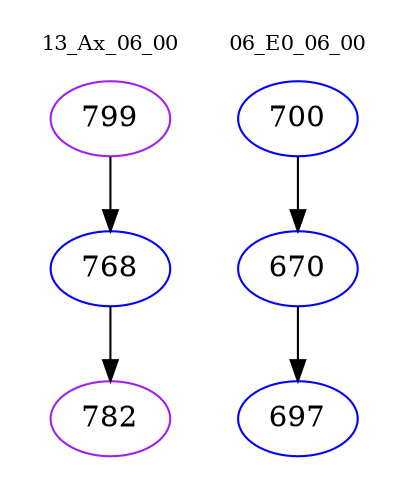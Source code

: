 digraph{
subgraph cluster_0 {
color = white
label = "13_Ax_06_00";
fontsize=10;
T0_799 [label="799", color="purple"]
T0_799 -> T0_768 [color="black"]
T0_768 [label="768", color="blue"]
T0_768 -> T0_782 [color="black"]
T0_782 [label="782", color="purple"]
}
subgraph cluster_1 {
color = white
label = "06_E0_06_00";
fontsize=10;
T1_700 [label="700", color="blue"]
T1_700 -> T1_670 [color="black"]
T1_670 [label="670", color="blue"]
T1_670 -> T1_697 [color="black"]
T1_697 [label="697", color="blue"]
}
}
